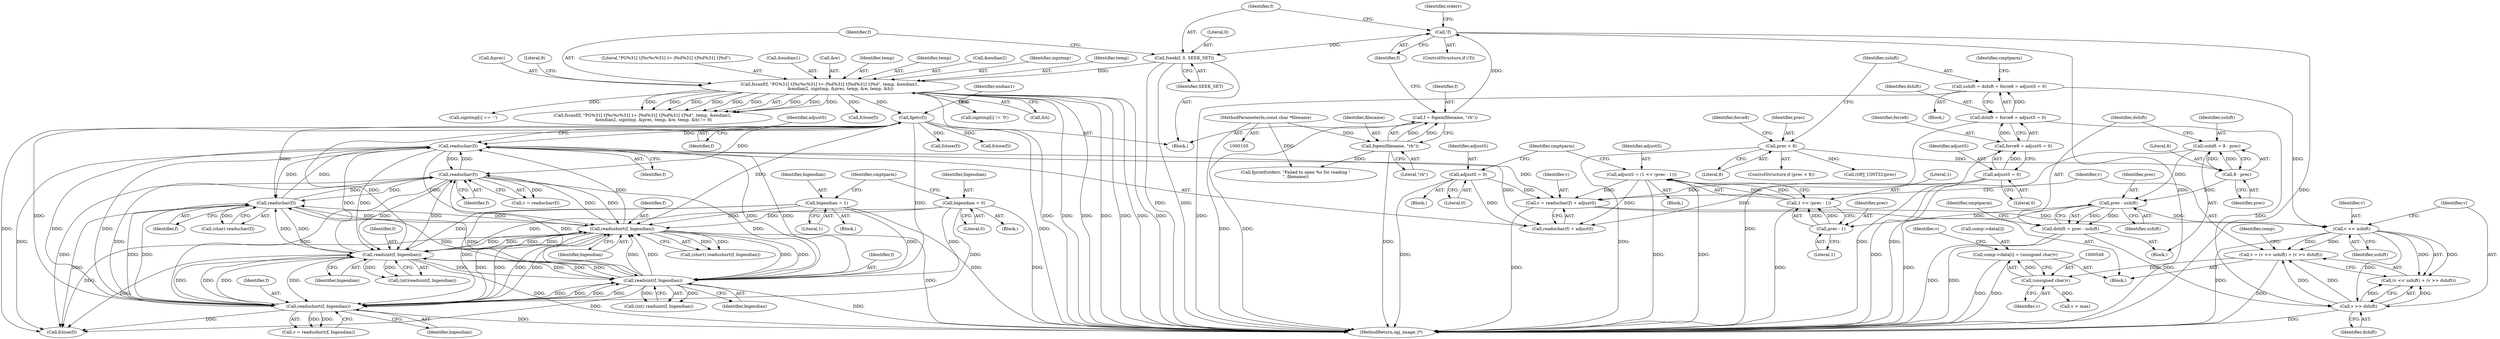 digraph "0_openjpeg_e5285319229a5d77bf316bb0d3a6cbd3cb8666d9@array" {
"1000541" [label="(Call,comp->data[i] = (unsigned char)v)"];
"1000547" [label="(Call,(unsigned char)v)"];
"1000532" [label="(Call,v = (v << ushift) + (v >> dshift))"];
"1000535" [label="(Call,v << ushift)"];
"1000526" [label="(Call,v = readuchar(f) + adjustS)"];
"1000529" [label="(Call,readuchar(f))"];
"1000574" [label="(Call,readuchar(f))"];
"1000226" [label="(Call,fgetc(f))"];
"1000175" [label="(Call,fscanf(f, \"PG%31[ \t]%c%c%31[ \t+-]%d%31[ \t]%d%31[ \t]%d\", temp, &endian1,\n                &endian2, signtmp, &prec, temp, &w, temp, &h))"];
"1000169" [label="(Call,fseek(f, 0, SEEK_SET))"];
"1000160" [label="(Call,!f)"];
"1000154" [label="(Call,f = fopen(filename, \"rb\"))"];
"1000156" [label="(Call,fopen(filename, \"rb\"))"];
"1000106" [label="(MethodParameterIn,const char *filename)"];
"1000582" [label="(Call,readuchar(f))"];
"1000609" [label="(Call,readushort(f, bigendian))"];
"1000624" [label="(Call,readuint(f, bigendian))"];
"1000633" [label="(Call,readuint(f, bigendian))"];
"1000600" [label="(Call,readushort(f, bigendian))"];
"1000250" [label="(Call,bigendian = 0)"];
"1000237" [label="(Call,bigendian = 1)"];
"1000403" [label="(Call,adjustS = 0)"];
"1000422" [label="(Call,adjustS = 0)"];
"1000394" [label="(Call,adjustS = (1 << (prec - 1)))"];
"1000396" [label="(Call,1 << (prec - 1))"];
"1000398" [label="(Call,prec - 1)"];
"1000386" [label="(Call,prec - ushift)"];
"1000381" [label="(Call,8 - prec)"];
"1000372" [label="(Call,prec < 8)"];
"1000379" [label="(Call,ushift = 8 - prec)"];
"1000416" [label="(Call,ushift = dshift = force8 = adjustS = 0)"];
"1000418" [label="(Call,dshift = force8 = adjustS = 0)"];
"1000420" [label="(Call,force8 = adjustS = 0)"];
"1000538" [label="(Call,v >> dshift)"];
"1000384" [label="(Call,dshift = prec - ushift)"];
"1000405" [label="(Literal,0)"];
"1000238" [label="(Identifier,bigendian)"];
"1000395" [label="(Identifier,adjustS)"];
"1000635" [label="(Identifier,bigendian)"];
"1000386" [label="(Call,prec - ushift)"];
"1000526" [label="(Call,v = readuchar(f) + adjustS)"];
"1000422" [label="(Call,adjustS = 0)"];
"1000633" [label="(Call,readuint(f, bigendian))"];
"1000177" [label="(Literal,\"PG%31[ \t]%c%c%31[ \t+-]%d%31[ \t]%d%31[ \t]%d\")"];
"1000607" [label="(Call,(short) readushort(f, bigendian))"];
"1000527" [label="(Identifier,v)"];
"1000575" [label="(Identifier,f)"];
"1000580" [label="(Call,(char) readuchar(f))"];
"1000624" [label="(Call,readuint(f, bigendian))"];
"1000231" [label="(Identifier,endian1)"];
"1000400" [label="(Literal,1)"];
"1000534" [label="(Call,(v << ushift) + (v >> dshift))"];
"1000171" [label="(Literal,0)"];
"1000175" [label="(Call,fscanf(f, \"PG%31[ \t]%c%c%31[ \t+-]%d%31[ \t]%d%31[ \t]%d\", temp, &endian1,\n                &endian2, signtmp, &prec, temp, &w, temp, &h))"];
"1000611" [label="(Identifier,bigendian)"];
"1000184" [label="(Call,&prec)"];
"1000192" [label="(Literal,9)"];
"1000419" [label="(Identifier,dshift)"];
"1000255" [label="(Call,fclose(f))"];
"1000380" [label="(Identifier,ushift)"];
"1000470" [label="(Call,fclose(f))"];
"1000421" [label="(Identifier,force8)"];
"1000528" [label="(Call,readuchar(f) + adjustS)"];
"1000174" [label="(Call,fscanf(f, \"PG%31[ \t]%c%c%31[ \t+-]%d%31[ \t]%d%31[ \t]%d\", temp, &endian1,\n                &endian2, signtmp, &prec, temp, &w, temp, &h) != 9)"];
"1000631" [label="(Call,(int) readuint(f, bigendian))"];
"1000239" [label="(Literal,1)"];
"1000541" [label="(Call,comp->data[i] = (unsigned char)v)"];
"1000402" [label="(Block,)"];
"1000159" [label="(ControlStructure,if (!f))"];
"1000194" [label="(Call,fclose(f))"];
"1000396" [label="(Call,1 << (prec - 1))"];
"1000384" [label="(Call,dshift = prec - ushift)"];
"1000208" [label="(Call,signtmp[i] != '\0')"];
"1000377" [label="(Identifier,force8)"];
"1000374" [label="(Literal,8)"];
"1000536" [label="(Identifier,v)"];
"1000535" [label="(Call,v << ushift)"];
"1000373" [label="(Identifier,prec)"];
"1000404" [label="(Identifier,adjustS)"];
"1000164" [label="(Identifier,stderr)"];
"1000385" [label="(Identifier,dshift)"];
"1000172" [label="(Identifier,SEEK_SET)"];
"1000190" [label="(Call,&h)"];
"1000156" [label="(Call,fopen(filename, \"rb\"))"];
"1000544" [label="(Identifier,comp)"];
"1000170" [label="(Identifier,f)"];
"1000236" [label="(Block,)"];
"1000155" [label="(Identifier,f)"];
"1000264" [label="(Identifier,cmptparm)"];
"1000540" [label="(Identifier,dshift)"];
"1000176" [label="(Identifier,f)"];
"1000531" [label="(Identifier,adjustS)"];
"1000158" [label="(Literal,\"rb\")"];
"1000417" [label="(Identifier,ushift)"];
"1000382" [label="(Literal,8)"];
"1000418" [label="(Call,dshift = force8 = adjustS = 0)"];
"1000574" [label="(Call,readuchar(f))"];
"1000250" [label="(Call,bigendian = 0)"];
"1000582" [label="(Call,readuchar(f))"];
"1000427" [label="(Identifier,cmptparm)"];
"1000397" [label="(Literal,1)"];
"1000179" [label="(Call,&endian1)"];
"1000415" [label="(Block,)"];
"1000539" [label="(Identifier,v)"];
"1000551" [label="(Call,v > max)"];
"1000665" [label="(MethodReturn,opj_image_t*)"];
"1000610" [label="(Identifier,f)"];
"1000600" [label="(Call,readushort(f, bigendian))"];
"1000533" [label="(Identifier,v)"];
"1000226" [label="(Call,fgetc(f))"];
"1000532" [label="(Call,v = (v << ushift) + (v >> dshift))"];
"1000398" [label="(Call,prec - 1)"];
"1000187" [label="(Call,&w)"];
"1000538" [label="(Call,v >> dshift)"];
"1000391" [label="(Identifier,cmptparm)"];
"1000403" [label="(Call,adjustS = 0)"];
"1000408" [label="(Identifier,cmptparm)"];
"1000160" [label="(Call,!f)"];
"1000598" [label="(Call,v = readushort(f, bigendian))"];
"1000189" [label="(Identifier,temp)"];
"1000634" [label="(Identifier,f)"];
"1000106" [label="(MethodParameterIn,const char *filename)"];
"1000169" [label="(Call,fseek(f, 0, SEEK_SET))"];
"1000161" [label="(Identifier,f)"];
"1000387" [label="(Identifier,prec)"];
"1000609" [label="(Call,readushort(f, bigendian))"];
"1000626" [label="(Identifier,bigendian)"];
"1000383" [label="(Identifier,prec)"];
"1000552" [label="(Identifier,v)"];
"1000154" [label="(Call,f = fopen(filename, \"rb\"))"];
"1000424" [label="(Literal,0)"];
"1000381" [label="(Call,8 - prec)"];
"1000252" [label="(Literal,0)"];
"1000651" [label="(Call,fclose(f))"];
"1000186" [label="(Identifier,temp)"];
"1000542" [label="(Call,comp->data[i])"];
"1000547" [label="(Call,(unsigned char)v)"];
"1000602" [label="(Identifier,bigendian)"];
"1000379" [label="(Call,ushift = 8 - prec)"];
"1000399" [label="(Identifier,prec)"];
"1000549" [label="(Identifier,v)"];
"1000371" [label="(ControlStructure,if (prec < 8))"];
"1000163" [label="(Call,fprintf(stderr, \"Failed to open %s for reading !\n\", filename))"];
"1000429" [label="(Call,(OPJ_UINT32)prec)"];
"1000393" [label="(Block,)"];
"1000237" [label="(Call,bigendian = 1)"];
"1000622" [label="(Call,(int)readuint(f, bigendian))"];
"1000423" [label="(Identifier,adjustS)"];
"1000372" [label="(Call,prec < 8)"];
"1000530" [label="(Identifier,f)"];
"1000572" [label="(Call,v = readuchar(f))"];
"1000215" [label="(Call,signtmp[i] == '-')"];
"1000537" [label="(Identifier,ushift)"];
"1000601" [label="(Identifier,f)"];
"1000251" [label="(Identifier,bigendian)"];
"1000181" [label="(Call,&endian2)"];
"1000625" [label="(Identifier,f)"];
"1000183" [label="(Identifier,signtmp)"];
"1000388" [label="(Identifier,ushift)"];
"1000394" [label="(Call,adjustS = (1 << (prec - 1)))"];
"1000375" [label="(Block,)"];
"1000227" [label="(Identifier,f)"];
"1000416" [label="(Call,ushift = dshift = force8 = adjustS = 0)"];
"1000529" [label="(Call,readuchar(f))"];
"1000108" [label="(Block,)"];
"1000178" [label="(Identifier,temp)"];
"1000420" [label="(Call,force8 = adjustS = 0)"];
"1000583" [label="(Identifier,f)"];
"1000525" [label="(Block,)"];
"1000157" [label="(Identifier,filename)"];
"1000249" [label="(Block,)"];
"1000541" -> "1000525"  [label="AST: "];
"1000541" -> "1000547"  [label="CFG: "];
"1000542" -> "1000541"  [label="AST: "];
"1000547" -> "1000541"  [label="AST: "];
"1000552" -> "1000541"  [label="CFG: "];
"1000541" -> "1000665"  [label="DDG: "];
"1000541" -> "1000665"  [label="DDG: "];
"1000547" -> "1000541"  [label="DDG: "];
"1000547" -> "1000549"  [label="CFG: "];
"1000548" -> "1000547"  [label="AST: "];
"1000549" -> "1000547"  [label="AST: "];
"1000532" -> "1000547"  [label="DDG: "];
"1000547" -> "1000551"  [label="DDG: "];
"1000532" -> "1000525"  [label="AST: "];
"1000532" -> "1000534"  [label="CFG: "];
"1000533" -> "1000532"  [label="AST: "];
"1000534" -> "1000532"  [label="AST: "];
"1000544" -> "1000532"  [label="CFG: "];
"1000532" -> "1000665"  [label="DDG: "];
"1000535" -> "1000532"  [label="DDG: "];
"1000535" -> "1000532"  [label="DDG: "];
"1000538" -> "1000532"  [label="DDG: "];
"1000538" -> "1000532"  [label="DDG: "];
"1000535" -> "1000534"  [label="AST: "];
"1000535" -> "1000537"  [label="CFG: "];
"1000536" -> "1000535"  [label="AST: "];
"1000537" -> "1000535"  [label="AST: "];
"1000539" -> "1000535"  [label="CFG: "];
"1000535" -> "1000665"  [label="DDG: "];
"1000535" -> "1000534"  [label="DDG: "];
"1000535" -> "1000534"  [label="DDG: "];
"1000526" -> "1000535"  [label="DDG: "];
"1000386" -> "1000535"  [label="DDG: "];
"1000416" -> "1000535"  [label="DDG: "];
"1000535" -> "1000538"  [label="DDG: "];
"1000526" -> "1000525"  [label="AST: "];
"1000526" -> "1000528"  [label="CFG: "];
"1000527" -> "1000526"  [label="AST: "];
"1000528" -> "1000526"  [label="AST: "];
"1000533" -> "1000526"  [label="CFG: "];
"1000526" -> "1000665"  [label="DDG: "];
"1000529" -> "1000526"  [label="DDG: "];
"1000403" -> "1000526"  [label="DDG: "];
"1000422" -> "1000526"  [label="DDG: "];
"1000394" -> "1000526"  [label="DDG: "];
"1000529" -> "1000528"  [label="AST: "];
"1000529" -> "1000530"  [label="CFG: "];
"1000530" -> "1000529"  [label="AST: "];
"1000531" -> "1000529"  [label="CFG: "];
"1000529" -> "1000528"  [label="DDG: "];
"1000574" -> "1000529"  [label="DDG: "];
"1000226" -> "1000529"  [label="DDG: "];
"1000582" -> "1000529"  [label="DDG: "];
"1000609" -> "1000529"  [label="DDG: "];
"1000624" -> "1000529"  [label="DDG: "];
"1000633" -> "1000529"  [label="DDG: "];
"1000600" -> "1000529"  [label="DDG: "];
"1000529" -> "1000574"  [label="DDG: "];
"1000529" -> "1000582"  [label="DDG: "];
"1000529" -> "1000600"  [label="DDG: "];
"1000529" -> "1000609"  [label="DDG: "];
"1000529" -> "1000624"  [label="DDG: "];
"1000529" -> "1000633"  [label="DDG: "];
"1000529" -> "1000651"  [label="DDG: "];
"1000574" -> "1000572"  [label="AST: "];
"1000574" -> "1000575"  [label="CFG: "];
"1000575" -> "1000574"  [label="AST: "];
"1000572" -> "1000574"  [label="CFG: "];
"1000574" -> "1000572"  [label="DDG: "];
"1000226" -> "1000574"  [label="DDG: "];
"1000582" -> "1000574"  [label="DDG: "];
"1000609" -> "1000574"  [label="DDG: "];
"1000624" -> "1000574"  [label="DDG: "];
"1000633" -> "1000574"  [label="DDG: "];
"1000600" -> "1000574"  [label="DDG: "];
"1000574" -> "1000582"  [label="DDG: "];
"1000574" -> "1000600"  [label="DDG: "];
"1000574" -> "1000609"  [label="DDG: "];
"1000574" -> "1000624"  [label="DDG: "];
"1000574" -> "1000633"  [label="DDG: "];
"1000574" -> "1000651"  [label="DDG: "];
"1000226" -> "1000108"  [label="AST: "];
"1000226" -> "1000227"  [label="CFG: "];
"1000227" -> "1000226"  [label="AST: "];
"1000231" -> "1000226"  [label="CFG: "];
"1000226" -> "1000665"  [label="DDG: "];
"1000175" -> "1000226"  [label="DDG: "];
"1000226" -> "1000255"  [label="DDG: "];
"1000226" -> "1000470"  [label="DDG: "];
"1000226" -> "1000582"  [label="DDG: "];
"1000226" -> "1000600"  [label="DDG: "];
"1000226" -> "1000609"  [label="DDG: "];
"1000226" -> "1000624"  [label="DDG: "];
"1000226" -> "1000633"  [label="DDG: "];
"1000226" -> "1000651"  [label="DDG: "];
"1000175" -> "1000174"  [label="AST: "];
"1000175" -> "1000190"  [label="CFG: "];
"1000176" -> "1000175"  [label="AST: "];
"1000177" -> "1000175"  [label="AST: "];
"1000178" -> "1000175"  [label="AST: "];
"1000179" -> "1000175"  [label="AST: "];
"1000181" -> "1000175"  [label="AST: "];
"1000183" -> "1000175"  [label="AST: "];
"1000184" -> "1000175"  [label="AST: "];
"1000186" -> "1000175"  [label="AST: "];
"1000187" -> "1000175"  [label="AST: "];
"1000189" -> "1000175"  [label="AST: "];
"1000190" -> "1000175"  [label="AST: "];
"1000192" -> "1000175"  [label="CFG: "];
"1000175" -> "1000665"  [label="DDG: "];
"1000175" -> "1000665"  [label="DDG: "];
"1000175" -> "1000665"  [label="DDG: "];
"1000175" -> "1000665"  [label="DDG: "];
"1000175" -> "1000665"  [label="DDG: "];
"1000175" -> "1000665"  [label="DDG: "];
"1000175" -> "1000665"  [label="DDG: "];
"1000175" -> "1000174"  [label="DDG: "];
"1000175" -> "1000174"  [label="DDG: "];
"1000175" -> "1000174"  [label="DDG: "];
"1000175" -> "1000174"  [label="DDG: "];
"1000175" -> "1000174"  [label="DDG: "];
"1000175" -> "1000174"  [label="DDG: "];
"1000175" -> "1000174"  [label="DDG: "];
"1000175" -> "1000174"  [label="DDG: "];
"1000175" -> "1000174"  [label="DDG: "];
"1000169" -> "1000175"  [label="DDG: "];
"1000175" -> "1000194"  [label="DDG: "];
"1000175" -> "1000208"  [label="DDG: "];
"1000175" -> "1000215"  [label="DDG: "];
"1000169" -> "1000108"  [label="AST: "];
"1000169" -> "1000172"  [label="CFG: "];
"1000170" -> "1000169"  [label="AST: "];
"1000171" -> "1000169"  [label="AST: "];
"1000172" -> "1000169"  [label="AST: "];
"1000176" -> "1000169"  [label="CFG: "];
"1000169" -> "1000665"  [label="DDG: "];
"1000169" -> "1000665"  [label="DDG: "];
"1000160" -> "1000169"  [label="DDG: "];
"1000160" -> "1000159"  [label="AST: "];
"1000160" -> "1000161"  [label="CFG: "];
"1000161" -> "1000160"  [label="AST: "];
"1000164" -> "1000160"  [label="CFG: "];
"1000170" -> "1000160"  [label="CFG: "];
"1000160" -> "1000665"  [label="DDG: "];
"1000160" -> "1000665"  [label="DDG: "];
"1000154" -> "1000160"  [label="DDG: "];
"1000154" -> "1000108"  [label="AST: "];
"1000154" -> "1000156"  [label="CFG: "];
"1000155" -> "1000154"  [label="AST: "];
"1000156" -> "1000154"  [label="AST: "];
"1000161" -> "1000154"  [label="CFG: "];
"1000154" -> "1000665"  [label="DDG: "];
"1000156" -> "1000154"  [label="DDG: "];
"1000156" -> "1000154"  [label="DDG: "];
"1000156" -> "1000158"  [label="CFG: "];
"1000157" -> "1000156"  [label="AST: "];
"1000158" -> "1000156"  [label="AST: "];
"1000156" -> "1000665"  [label="DDG: "];
"1000106" -> "1000156"  [label="DDG: "];
"1000156" -> "1000163"  [label="DDG: "];
"1000106" -> "1000105"  [label="AST: "];
"1000106" -> "1000665"  [label="DDG: "];
"1000106" -> "1000163"  [label="DDG: "];
"1000582" -> "1000580"  [label="AST: "];
"1000582" -> "1000583"  [label="CFG: "];
"1000583" -> "1000582"  [label="AST: "];
"1000580" -> "1000582"  [label="CFG: "];
"1000582" -> "1000580"  [label="DDG: "];
"1000609" -> "1000582"  [label="DDG: "];
"1000624" -> "1000582"  [label="DDG: "];
"1000633" -> "1000582"  [label="DDG: "];
"1000600" -> "1000582"  [label="DDG: "];
"1000582" -> "1000600"  [label="DDG: "];
"1000582" -> "1000609"  [label="DDG: "];
"1000582" -> "1000624"  [label="DDG: "];
"1000582" -> "1000633"  [label="DDG: "];
"1000582" -> "1000651"  [label="DDG: "];
"1000609" -> "1000607"  [label="AST: "];
"1000609" -> "1000611"  [label="CFG: "];
"1000610" -> "1000609"  [label="AST: "];
"1000611" -> "1000609"  [label="AST: "];
"1000607" -> "1000609"  [label="CFG: "];
"1000609" -> "1000665"  [label="DDG: "];
"1000609" -> "1000600"  [label="DDG: "];
"1000609" -> "1000600"  [label="DDG: "];
"1000609" -> "1000607"  [label="DDG: "];
"1000609" -> "1000607"  [label="DDG: "];
"1000624" -> "1000609"  [label="DDG: "];
"1000624" -> "1000609"  [label="DDG: "];
"1000633" -> "1000609"  [label="DDG: "];
"1000633" -> "1000609"  [label="DDG: "];
"1000600" -> "1000609"  [label="DDG: "];
"1000600" -> "1000609"  [label="DDG: "];
"1000250" -> "1000609"  [label="DDG: "];
"1000237" -> "1000609"  [label="DDG: "];
"1000609" -> "1000624"  [label="DDG: "];
"1000609" -> "1000624"  [label="DDG: "];
"1000609" -> "1000633"  [label="DDG: "];
"1000609" -> "1000633"  [label="DDG: "];
"1000609" -> "1000651"  [label="DDG: "];
"1000624" -> "1000622"  [label="AST: "];
"1000624" -> "1000626"  [label="CFG: "];
"1000625" -> "1000624"  [label="AST: "];
"1000626" -> "1000624"  [label="AST: "];
"1000622" -> "1000624"  [label="CFG: "];
"1000624" -> "1000665"  [label="DDG: "];
"1000624" -> "1000600"  [label="DDG: "];
"1000624" -> "1000600"  [label="DDG: "];
"1000624" -> "1000622"  [label="DDG: "];
"1000624" -> "1000622"  [label="DDG: "];
"1000633" -> "1000624"  [label="DDG: "];
"1000633" -> "1000624"  [label="DDG: "];
"1000600" -> "1000624"  [label="DDG: "];
"1000600" -> "1000624"  [label="DDG: "];
"1000250" -> "1000624"  [label="DDG: "];
"1000237" -> "1000624"  [label="DDG: "];
"1000624" -> "1000633"  [label="DDG: "];
"1000624" -> "1000633"  [label="DDG: "];
"1000624" -> "1000651"  [label="DDG: "];
"1000633" -> "1000631"  [label="AST: "];
"1000633" -> "1000635"  [label="CFG: "];
"1000634" -> "1000633"  [label="AST: "];
"1000635" -> "1000633"  [label="AST: "];
"1000631" -> "1000633"  [label="CFG: "];
"1000633" -> "1000665"  [label="DDG: "];
"1000633" -> "1000600"  [label="DDG: "];
"1000633" -> "1000600"  [label="DDG: "];
"1000633" -> "1000631"  [label="DDG: "];
"1000633" -> "1000631"  [label="DDG: "];
"1000600" -> "1000633"  [label="DDG: "];
"1000600" -> "1000633"  [label="DDG: "];
"1000250" -> "1000633"  [label="DDG: "];
"1000237" -> "1000633"  [label="DDG: "];
"1000633" -> "1000651"  [label="DDG: "];
"1000600" -> "1000598"  [label="AST: "];
"1000600" -> "1000602"  [label="CFG: "];
"1000601" -> "1000600"  [label="AST: "];
"1000602" -> "1000600"  [label="AST: "];
"1000598" -> "1000600"  [label="CFG: "];
"1000600" -> "1000665"  [label="DDG: "];
"1000600" -> "1000598"  [label="DDG: "];
"1000600" -> "1000598"  [label="DDG: "];
"1000250" -> "1000600"  [label="DDG: "];
"1000237" -> "1000600"  [label="DDG: "];
"1000600" -> "1000651"  [label="DDG: "];
"1000250" -> "1000249"  [label="AST: "];
"1000250" -> "1000252"  [label="CFG: "];
"1000251" -> "1000250"  [label="AST: "];
"1000252" -> "1000250"  [label="AST: "];
"1000264" -> "1000250"  [label="CFG: "];
"1000250" -> "1000665"  [label="DDG: "];
"1000237" -> "1000236"  [label="AST: "];
"1000237" -> "1000239"  [label="CFG: "];
"1000238" -> "1000237"  [label="AST: "];
"1000239" -> "1000237"  [label="AST: "];
"1000264" -> "1000237"  [label="CFG: "];
"1000237" -> "1000665"  [label="DDG: "];
"1000403" -> "1000402"  [label="AST: "];
"1000403" -> "1000405"  [label="CFG: "];
"1000404" -> "1000403"  [label="AST: "];
"1000405" -> "1000403"  [label="AST: "];
"1000408" -> "1000403"  [label="CFG: "];
"1000403" -> "1000665"  [label="DDG: "];
"1000403" -> "1000528"  [label="DDG: "];
"1000422" -> "1000420"  [label="AST: "];
"1000422" -> "1000424"  [label="CFG: "];
"1000423" -> "1000422"  [label="AST: "];
"1000424" -> "1000422"  [label="AST: "];
"1000420" -> "1000422"  [label="CFG: "];
"1000422" -> "1000665"  [label="DDG: "];
"1000422" -> "1000420"  [label="DDG: "];
"1000422" -> "1000528"  [label="DDG: "];
"1000394" -> "1000393"  [label="AST: "];
"1000394" -> "1000396"  [label="CFG: "];
"1000395" -> "1000394"  [label="AST: "];
"1000396" -> "1000394"  [label="AST: "];
"1000408" -> "1000394"  [label="CFG: "];
"1000394" -> "1000665"  [label="DDG: "];
"1000394" -> "1000665"  [label="DDG: "];
"1000396" -> "1000394"  [label="DDG: "];
"1000396" -> "1000394"  [label="DDG: "];
"1000394" -> "1000528"  [label="DDG: "];
"1000396" -> "1000398"  [label="CFG: "];
"1000397" -> "1000396"  [label="AST: "];
"1000398" -> "1000396"  [label="AST: "];
"1000396" -> "1000665"  [label="DDG: "];
"1000398" -> "1000396"  [label="DDG: "];
"1000398" -> "1000396"  [label="DDG: "];
"1000398" -> "1000400"  [label="CFG: "];
"1000399" -> "1000398"  [label="AST: "];
"1000400" -> "1000398"  [label="AST: "];
"1000386" -> "1000398"  [label="DDG: "];
"1000386" -> "1000384"  [label="AST: "];
"1000386" -> "1000388"  [label="CFG: "];
"1000387" -> "1000386"  [label="AST: "];
"1000388" -> "1000386"  [label="AST: "];
"1000384" -> "1000386"  [label="CFG: "];
"1000386" -> "1000665"  [label="DDG: "];
"1000386" -> "1000384"  [label="DDG: "];
"1000386" -> "1000384"  [label="DDG: "];
"1000381" -> "1000386"  [label="DDG: "];
"1000379" -> "1000386"  [label="DDG: "];
"1000381" -> "1000379"  [label="AST: "];
"1000381" -> "1000383"  [label="CFG: "];
"1000382" -> "1000381"  [label="AST: "];
"1000383" -> "1000381"  [label="AST: "];
"1000379" -> "1000381"  [label="CFG: "];
"1000381" -> "1000379"  [label="DDG: "];
"1000381" -> "1000379"  [label="DDG: "];
"1000372" -> "1000381"  [label="DDG: "];
"1000372" -> "1000371"  [label="AST: "];
"1000372" -> "1000374"  [label="CFG: "];
"1000373" -> "1000372"  [label="AST: "];
"1000374" -> "1000372"  [label="AST: "];
"1000377" -> "1000372"  [label="CFG: "];
"1000417" -> "1000372"  [label="CFG: "];
"1000372" -> "1000665"  [label="DDG: "];
"1000372" -> "1000429"  [label="DDG: "];
"1000379" -> "1000375"  [label="AST: "];
"1000380" -> "1000379"  [label="AST: "];
"1000385" -> "1000379"  [label="CFG: "];
"1000379" -> "1000665"  [label="DDG: "];
"1000416" -> "1000415"  [label="AST: "];
"1000416" -> "1000418"  [label="CFG: "];
"1000417" -> "1000416"  [label="AST: "];
"1000418" -> "1000416"  [label="AST: "];
"1000427" -> "1000416"  [label="CFG: "];
"1000416" -> "1000665"  [label="DDG: "];
"1000418" -> "1000416"  [label="DDG: "];
"1000418" -> "1000420"  [label="CFG: "];
"1000419" -> "1000418"  [label="AST: "];
"1000420" -> "1000418"  [label="AST: "];
"1000418" -> "1000665"  [label="DDG: "];
"1000420" -> "1000418"  [label="DDG: "];
"1000418" -> "1000538"  [label="DDG: "];
"1000421" -> "1000420"  [label="AST: "];
"1000420" -> "1000665"  [label="DDG: "];
"1000538" -> "1000534"  [label="AST: "];
"1000538" -> "1000540"  [label="CFG: "];
"1000539" -> "1000538"  [label="AST: "];
"1000540" -> "1000538"  [label="AST: "];
"1000534" -> "1000538"  [label="CFG: "];
"1000538" -> "1000665"  [label="DDG: "];
"1000538" -> "1000534"  [label="DDG: "];
"1000538" -> "1000534"  [label="DDG: "];
"1000384" -> "1000538"  [label="DDG: "];
"1000384" -> "1000375"  [label="AST: "];
"1000385" -> "1000384"  [label="AST: "];
"1000391" -> "1000384"  [label="CFG: "];
"1000384" -> "1000665"  [label="DDG: "];
"1000384" -> "1000665"  [label="DDG: "];
}
